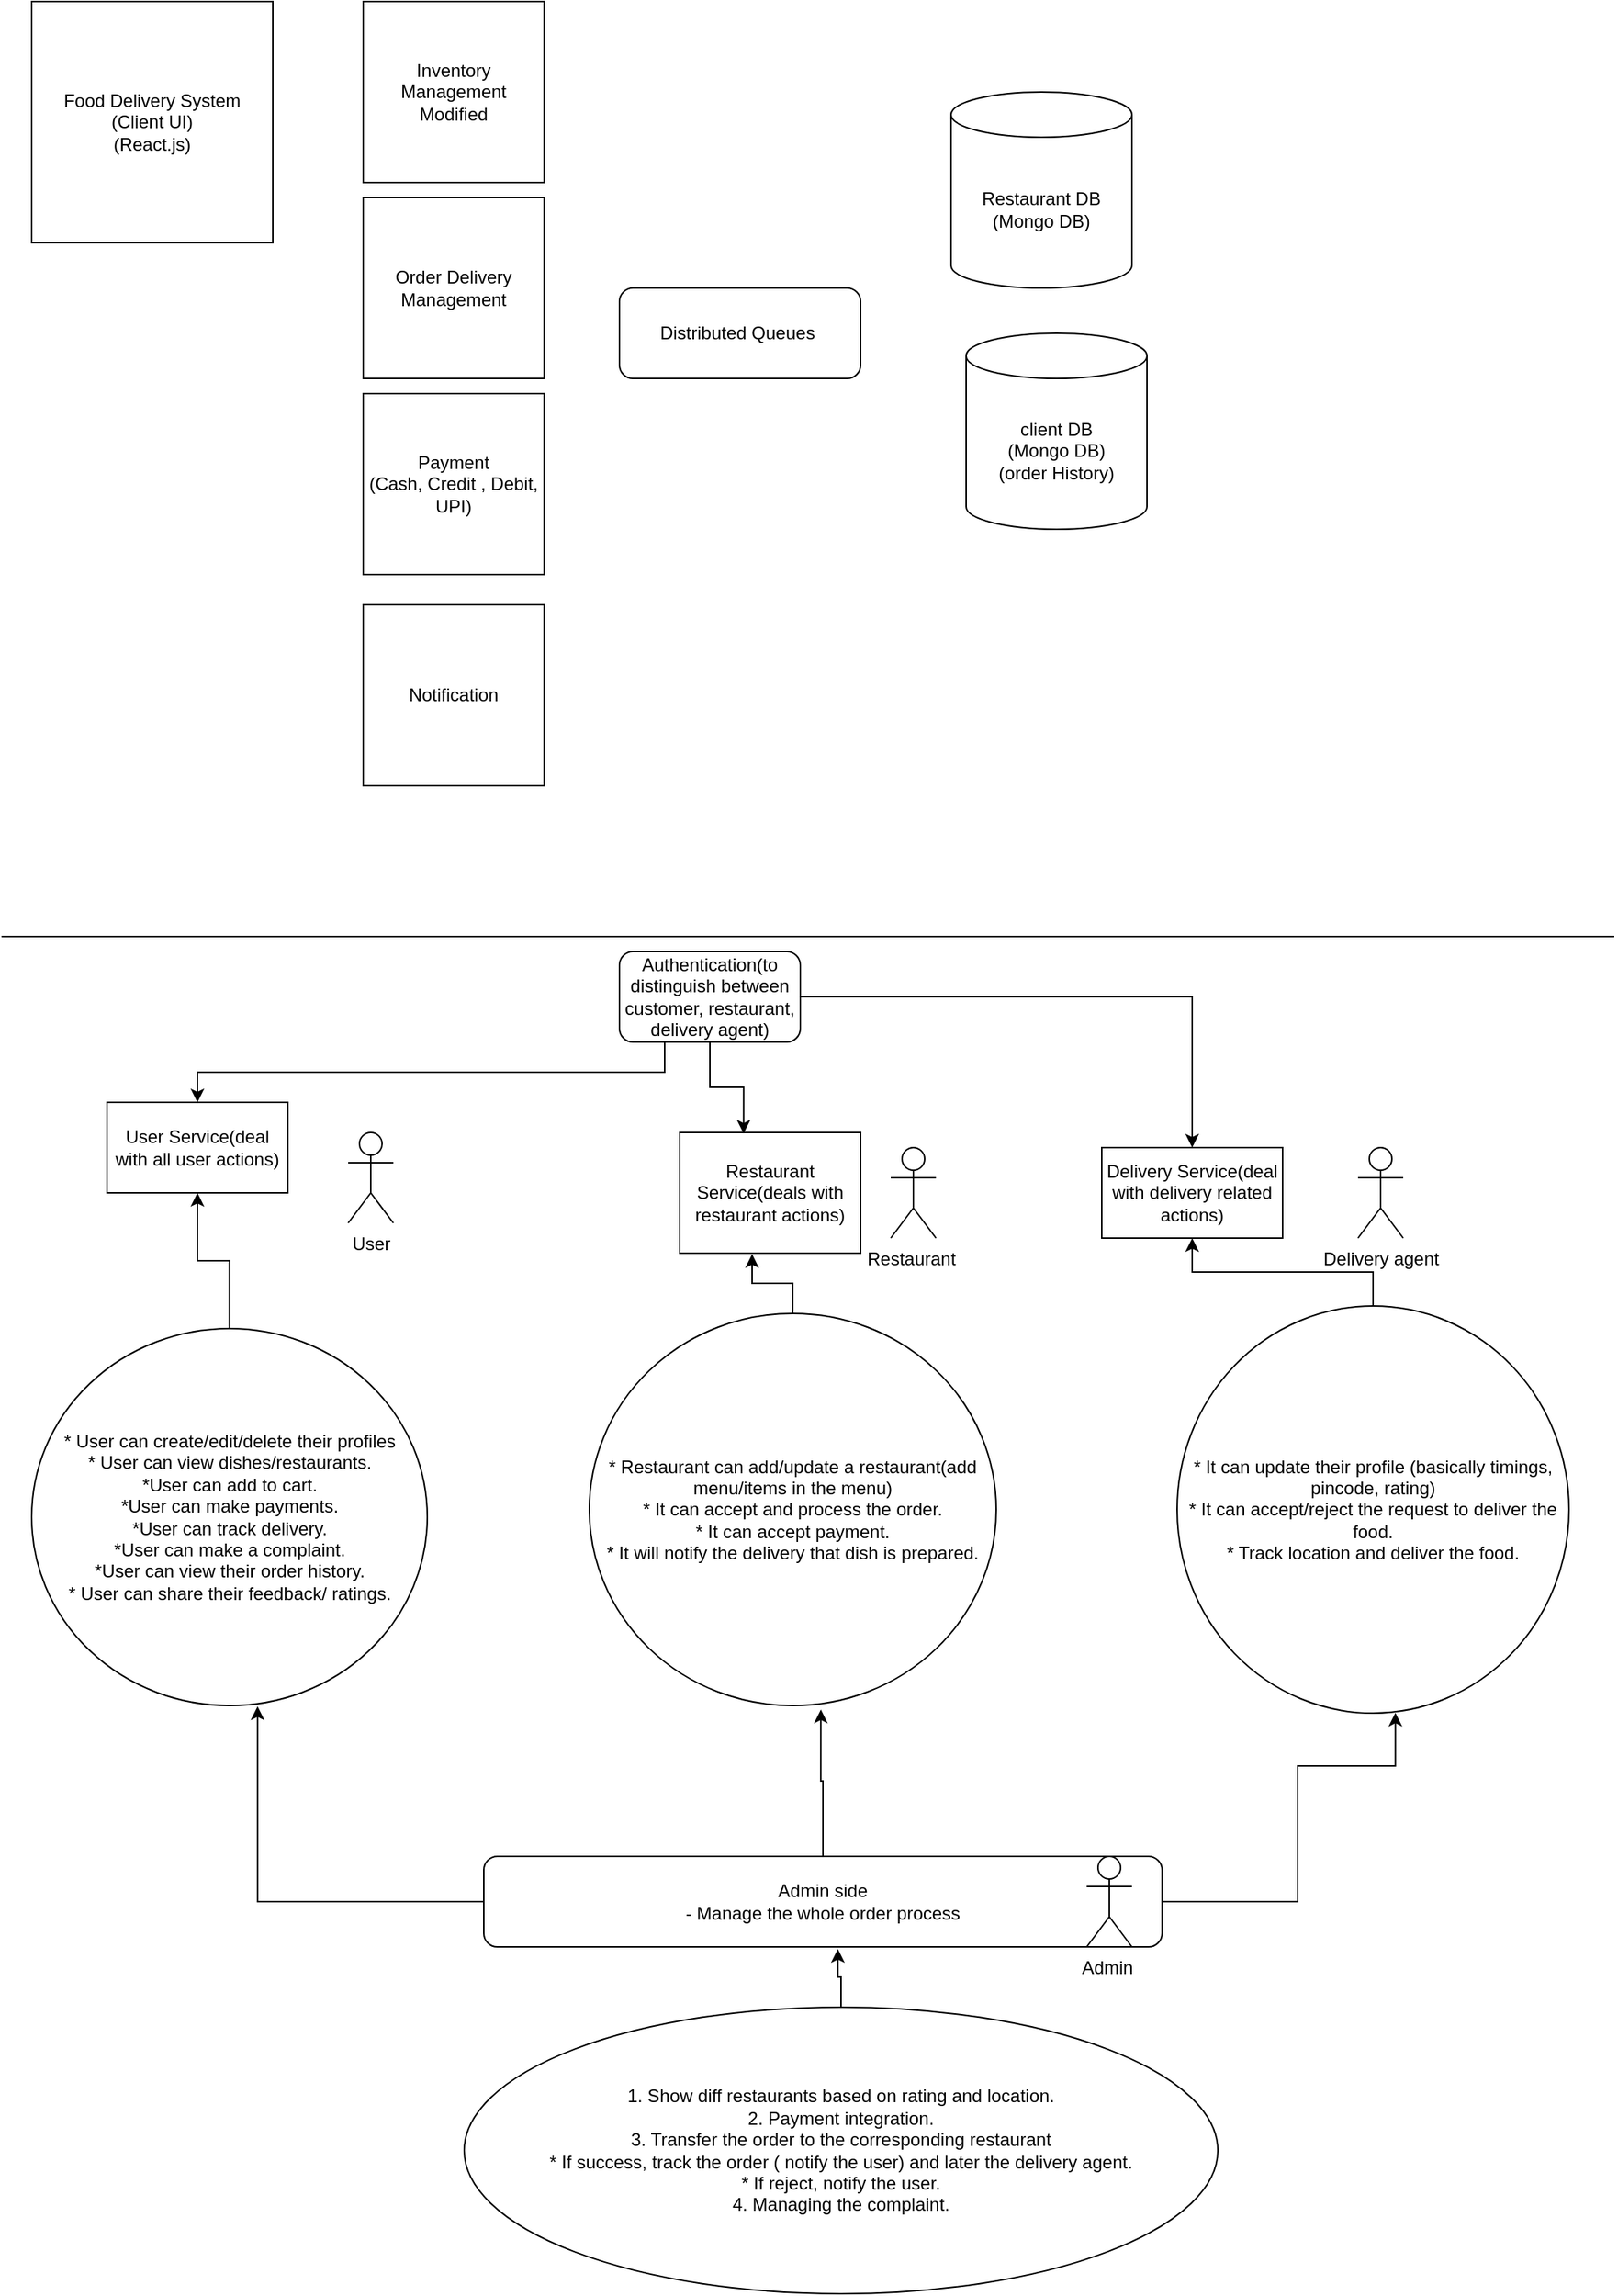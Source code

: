 <mxfile version="17.4.6" type="github">
  <diagram id="IVtpC77LqaH1NSqqR-B9" name="Page-1">
    <mxGraphModel dx="1038" dy="539" grid="1" gridSize="10" guides="1" tooltips="1" connect="1" arrows="1" fold="1" page="1" pageScale="1" pageWidth="827" pageHeight="1169" math="0" shadow="0">
      <root>
        <mxCell id="0" />
        <mxCell id="1" parent="0" />
        <mxCell id="ZM2xsr5xtvji5Ld87o9B-1" value="Food Delivery System&lt;br&gt;(Client UI)&lt;br&gt;(React.js)" style="whiteSpace=wrap;html=1;aspect=fixed;" parent="1" vertex="1">
          <mxGeometry x="40" y="50" width="160" height="160" as="geometry" />
        </mxCell>
        <mxCell id="ZM2xsr5xtvji5Ld87o9B-2" value="Restaurant DB&lt;br&gt;(Mongo DB)" style="shape=cylinder3;whiteSpace=wrap;html=1;boundedLbl=1;backgroundOutline=1;size=15;" parent="1" vertex="1">
          <mxGeometry x="650" y="110" width="120" height="130" as="geometry" />
        </mxCell>
        <mxCell id="ZM2xsr5xtvji5Ld87o9B-3" value="client DB&lt;br&gt;(Mongo DB)&lt;br&gt;(order History)" style="shape=cylinder3;whiteSpace=wrap;html=1;boundedLbl=1;backgroundOutline=1;size=15;" parent="1" vertex="1">
          <mxGeometry x="660" y="270" width="120" height="130" as="geometry" />
        </mxCell>
        <mxCell id="ZM2xsr5xtvji5Ld87o9B-4" value="Inventory Management&lt;br&gt;Modified" style="whiteSpace=wrap;html=1;aspect=fixed;" parent="1" vertex="1">
          <mxGeometry x="260" y="50" width="120" height="120" as="geometry" />
        </mxCell>
        <mxCell id="ZM2xsr5xtvji5Ld87o9B-5" value="Order Delivery Management&lt;br&gt;" style="whiteSpace=wrap;html=1;aspect=fixed;" parent="1" vertex="1">
          <mxGeometry x="260" y="180" width="120" height="120" as="geometry" />
        </mxCell>
        <mxCell id="ZM2xsr5xtvji5Ld87o9B-6" value="Payment&lt;br&gt;(Cash, Credit , Debit, UPI)" style="whiteSpace=wrap;html=1;aspect=fixed;" parent="1" vertex="1">
          <mxGeometry x="260" y="310" width="120" height="120" as="geometry" />
        </mxCell>
        <mxCell id="ZM2xsr5xtvji5Ld87o9B-7" value="Notification" style="whiteSpace=wrap;html=1;aspect=fixed;" parent="1" vertex="1">
          <mxGeometry x="260" y="450" width="120" height="120" as="geometry" />
        </mxCell>
        <mxCell id="ZM2xsr5xtvji5Ld87o9B-8" value="Distributed Queues&amp;nbsp;" style="rounded=1;whiteSpace=wrap;html=1;" parent="1" vertex="1">
          <mxGeometry x="430" y="240" width="160" height="60" as="geometry" />
        </mxCell>
        <mxCell id="ThKUjQk0vaURE4Ku5YZ8-1" value="" style="endArrow=none;html=1;rounded=0;" edge="1" parent="1">
          <mxGeometry width="50" height="50" relative="1" as="geometry">
            <mxPoint x="20" y="670" as="sourcePoint" />
            <mxPoint x="1090" y="670" as="targetPoint" />
          </mxGeometry>
        </mxCell>
        <mxCell id="ThKUjQk0vaURE4Ku5YZ8-2" value="User Service(deal with all user actions)" style="rounded=0;whiteSpace=wrap;html=1;" vertex="1" parent="1">
          <mxGeometry x="90" y="780" width="120" height="60" as="geometry" />
        </mxCell>
        <mxCell id="ThKUjQk0vaURE4Ku5YZ8-3" value="Restaurant Service(deals with restaurant actions)" style="rounded=0;whiteSpace=wrap;html=1;" vertex="1" parent="1">
          <mxGeometry x="470" y="800" width="120" height="80" as="geometry" />
        </mxCell>
        <mxCell id="ThKUjQk0vaURE4Ku5YZ8-4" value="Delivery Service(deal with delivery related actions)" style="rounded=0;whiteSpace=wrap;html=1;" vertex="1" parent="1">
          <mxGeometry x="750" y="810" width="120" height="60" as="geometry" />
        </mxCell>
        <mxCell id="ThKUjQk0vaURE4Ku5YZ8-22" style="edgeStyle=orthogonalEdgeStyle;rounded=0;orthogonalLoop=1;jettySize=auto;html=1;" edge="1" parent="1" source="ThKUjQk0vaURE4Ku5YZ8-5" target="ThKUjQk0vaURE4Ku5YZ8-2">
          <mxGeometry relative="1" as="geometry" />
        </mxCell>
        <mxCell id="ThKUjQk0vaURE4Ku5YZ8-5" value="* User can create/edit/delete their profiles&lt;br&gt;* User can view dishes/restaurants.&lt;br&gt;*User can add to cart.&lt;br&gt;*User can make payments.&lt;br&gt;*User can track delivery.&lt;br&gt;*User can make a complaint.&lt;br&gt;*User can view their order history.&lt;br&gt;* User can share their feedback/ ratings." style="ellipse;whiteSpace=wrap;html=1;direction=south;" vertex="1" parent="1">
          <mxGeometry x="40" y="930" width="262.5" height="250" as="geometry" />
        </mxCell>
        <mxCell id="ThKUjQk0vaURE4Ku5YZ8-21" style="edgeStyle=orthogonalEdgeStyle;rounded=0;orthogonalLoop=1;jettySize=auto;html=1;entryX=0.4;entryY=1.008;entryDx=0;entryDy=0;entryPerimeter=0;" edge="1" parent="1" source="ThKUjQk0vaURE4Ku5YZ8-8" target="ThKUjQk0vaURE4Ku5YZ8-3">
          <mxGeometry relative="1" as="geometry" />
        </mxCell>
        <mxCell id="ThKUjQk0vaURE4Ku5YZ8-8" value="* Restaurant can add/update a restaurant(add menu/items in the menu)&lt;br&gt;* It can accept and process the order.&lt;br&gt;* It can accept payment.&lt;br&gt;* It will notify the delivery that dish is prepared." style="ellipse;whiteSpace=wrap;html=1;" vertex="1" parent="1">
          <mxGeometry x="410" y="920" width="270" height="260" as="geometry" />
        </mxCell>
        <mxCell id="ThKUjQk0vaURE4Ku5YZ8-12" style="edgeStyle=orthogonalEdgeStyle;rounded=0;orthogonalLoop=1;jettySize=auto;html=1;entryX=0.353;entryY=0.008;entryDx=0;entryDy=0;entryPerimeter=0;" edge="1" parent="1" source="ThKUjQk0vaURE4Ku5YZ8-9" target="ThKUjQk0vaURE4Ku5YZ8-3">
          <mxGeometry relative="1" as="geometry" />
        </mxCell>
        <mxCell id="ThKUjQk0vaURE4Ku5YZ8-13" style="edgeStyle=orthogonalEdgeStyle;rounded=0;orthogonalLoop=1;jettySize=auto;html=1;exitX=0.25;exitY=1;exitDx=0;exitDy=0;entryX=0.5;entryY=0;entryDx=0;entryDy=0;" edge="1" parent="1" source="ThKUjQk0vaURE4Ku5YZ8-9" target="ThKUjQk0vaURE4Ku5YZ8-2">
          <mxGeometry relative="1" as="geometry" />
        </mxCell>
        <mxCell id="ThKUjQk0vaURE4Ku5YZ8-14" style="edgeStyle=orthogonalEdgeStyle;rounded=0;orthogonalLoop=1;jettySize=auto;html=1;" edge="1" parent="1" source="ThKUjQk0vaURE4Ku5YZ8-9" target="ThKUjQk0vaURE4Ku5YZ8-4">
          <mxGeometry relative="1" as="geometry" />
        </mxCell>
        <mxCell id="ThKUjQk0vaURE4Ku5YZ8-9" value="Authentication(to distinguish between customer, restaurant, delivery agent)" style="rounded=1;whiteSpace=wrap;html=1;" vertex="1" parent="1">
          <mxGeometry x="430" y="680" width="120" height="60" as="geometry" />
        </mxCell>
        <mxCell id="ThKUjQk0vaURE4Ku5YZ8-23" style="edgeStyle=orthogonalEdgeStyle;rounded=0;orthogonalLoop=1;jettySize=auto;html=1;entryX=1.002;entryY=0.429;entryDx=0;entryDy=0;entryPerimeter=0;" edge="1" parent="1" source="ThKUjQk0vaURE4Ku5YZ8-15" target="ThKUjQk0vaURE4Ku5YZ8-5">
          <mxGeometry relative="1" as="geometry" />
        </mxCell>
        <mxCell id="ThKUjQk0vaURE4Ku5YZ8-24" style="edgeStyle=orthogonalEdgeStyle;rounded=0;orthogonalLoop=1;jettySize=auto;html=1;entryX=0.557;entryY=0.999;entryDx=0;entryDy=0;entryPerimeter=0;" edge="1" parent="1" source="ThKUjQk0vaURE4Ku5YZ8-15" target="ThKUjQk0vaURE4Ku5YZ8-18">
          <mxGeometry relative="1" as="geometry">
            <mxPoint x="890" y="1220" as="targetPoint" />
            <Array as="points">
              <mxPoint x="880" y="1310" />
              <mxPoint x="880" y="1220" />
              <mxPoint x="945" y="1220" />
            </Array>
          </mxGeometry>
        </mxCell>
        <mxCell id="ThKUjQk0vaURE4Ku5YZ8-25" style="edgeStyle=orthogonalEdgeStyle;rounded=0;orthogonalLoop=1;jettySize=auto;html=1;entryX=0.569;entryY=1.01;entryDx=0;entryDy=0;entryPerimeter=0;" edge="1" parent="1" source="ThKUjQk0vaURE4Ku5YZ8-15" target="ThKUjQk0vaURE4Ku5YZ8-8">
          <mxGeometry relative="1" as="geometry" />
        </mxCell>
        <mxCell id="ThKUjQk0vaURE4Ku5YZ8-15" value="Admin side&lt;br&gt;- Manage the whole order process" style="rounded=1;whiteSpace=wrap;html=1;" vertex="1" parent="1">
          <mxGeometry x="340" y="1280" width="450" height="60" as="geometry" />
        </mxCell>
        <mxCell id="ThKUjQk0vaURE4Ku5YZ8-20" style="edgeStyle=orthogonalEdgeStyle;rounded=0;orthogonalLoop=1;jettySize=auto;html=1;entryX=0.5;entryY=1;entryDx=0;entryDy=0;" edge="1" parent="1" source="ThKUjQk0vaURE4Ku5YZ8-18" target="ThKUjQk0vaURE4Ku5YZ8-4">
          <mxGeometry relative="1" as="geometry" />
        </mxCell>
        <mxCell id="ThKUjQk0vaURE4Ku5YZ8-18" value="* It can update their profile (basically timings, pincode, rating)&lt;br&gt;* It can accept/reject the request to deliver the food.&lt;br&gt;* Track location and deliver the food." style="ellipse;whiteSpace=wrap;html=1;" vertex="1" parent="1">
          <mxGeometry x="800" y="915" width="260" height="270" as="geometry" />
        </mxCell>
        <mxCell id="ThKUjQk0vaURE4Ku5YZ8-35" style="edgeStyle=orthogonalEdgeStyle;rounded=0;orthogonalLoop=1;jettySize=auto;html=1;entryX=0.522;entryY=1.023;entryDx=0;entryDy=0;entryPerimeter=0;" edge="1" parent="1" source="ThKUjQk0vaURE4Ku5YZ8-19" target="ThKUjQk0vaURE4Ku5YZ8-15">
          <mxGeometry relative="1" as="geometry" />
        </mxCell>
        <mxCell id="ThKUjQk0vaURE4Ku5YZ8-19" value="1. Show diff restaurants based on rating and location.&lt;br&gt;2. Payment integration.&lt;br&gt;3. Transfer the order to the corresponding restaurant&lt;br&gt;* If success, track the order ( notify the user) and later the delivery agent.&lt;br&gt;* If reject, notify the user.&lt;br&gt;4. Managing the complaint." style="ellipse;whiteSpace=wrap;html=1;" vertex="1" parent="1">
          <mxGeometry x="327" y="1380" width="500" height="190" as="geometry" />
        </mxCell>
        <mxCell id="ThKUjQk0vaURE4Ku5YZ8-26" value="User" style="shape=umlActor;verticalLabelPosition=bottom;verticalAlign=top;html=1;outlineConnect=0;" vertex="1" parent="1">
          <mxGeometry x="250" y="800" width="30" height="60" as="geometry" />
        </mxCell>
        <mxCell id="ThKUjQk0vaURE4Ku5YZ8-27" value="Restaurant&amp;nbsp;" style="shape=umlActor;verticalLabelPosition=bottom;verticalAlign=top;html=1;outlineConnect=0;" vertex="1" parent="1">
          <mxGeometry x="610" y="810" width="30" height="60" as="geometry" />
        </mxCell>
        <mxCell id="ThKUjQk0vaURE4Ku5YZ8-28" value="Delivery agent" style="shape=umlActor;verticalLabelPosition=bottom;verticalAlign=top;html=1;outlineConnect=0;" vertex="1" parent="1">
          <mxGeometry x="920" y="810" width="30" height="60" as="geometry" />
        </mxCell>
        <mxCell id="ThKUjQk0vaURE4Ku5YZ8-34" value="Admin&amp;nbsp;" style="shape=umlActor;verticalLabelPosition=bottom;verticalAlign=top;html=1;outlineConnect=0;" vertex="1" parent="1">
          <mxGeometry x="740" y="1280" width="30" height="60" as="geometry" />
        </mxCell>
      </root>
    </mxGraphModel>
  </diagram>
</mxfile>
